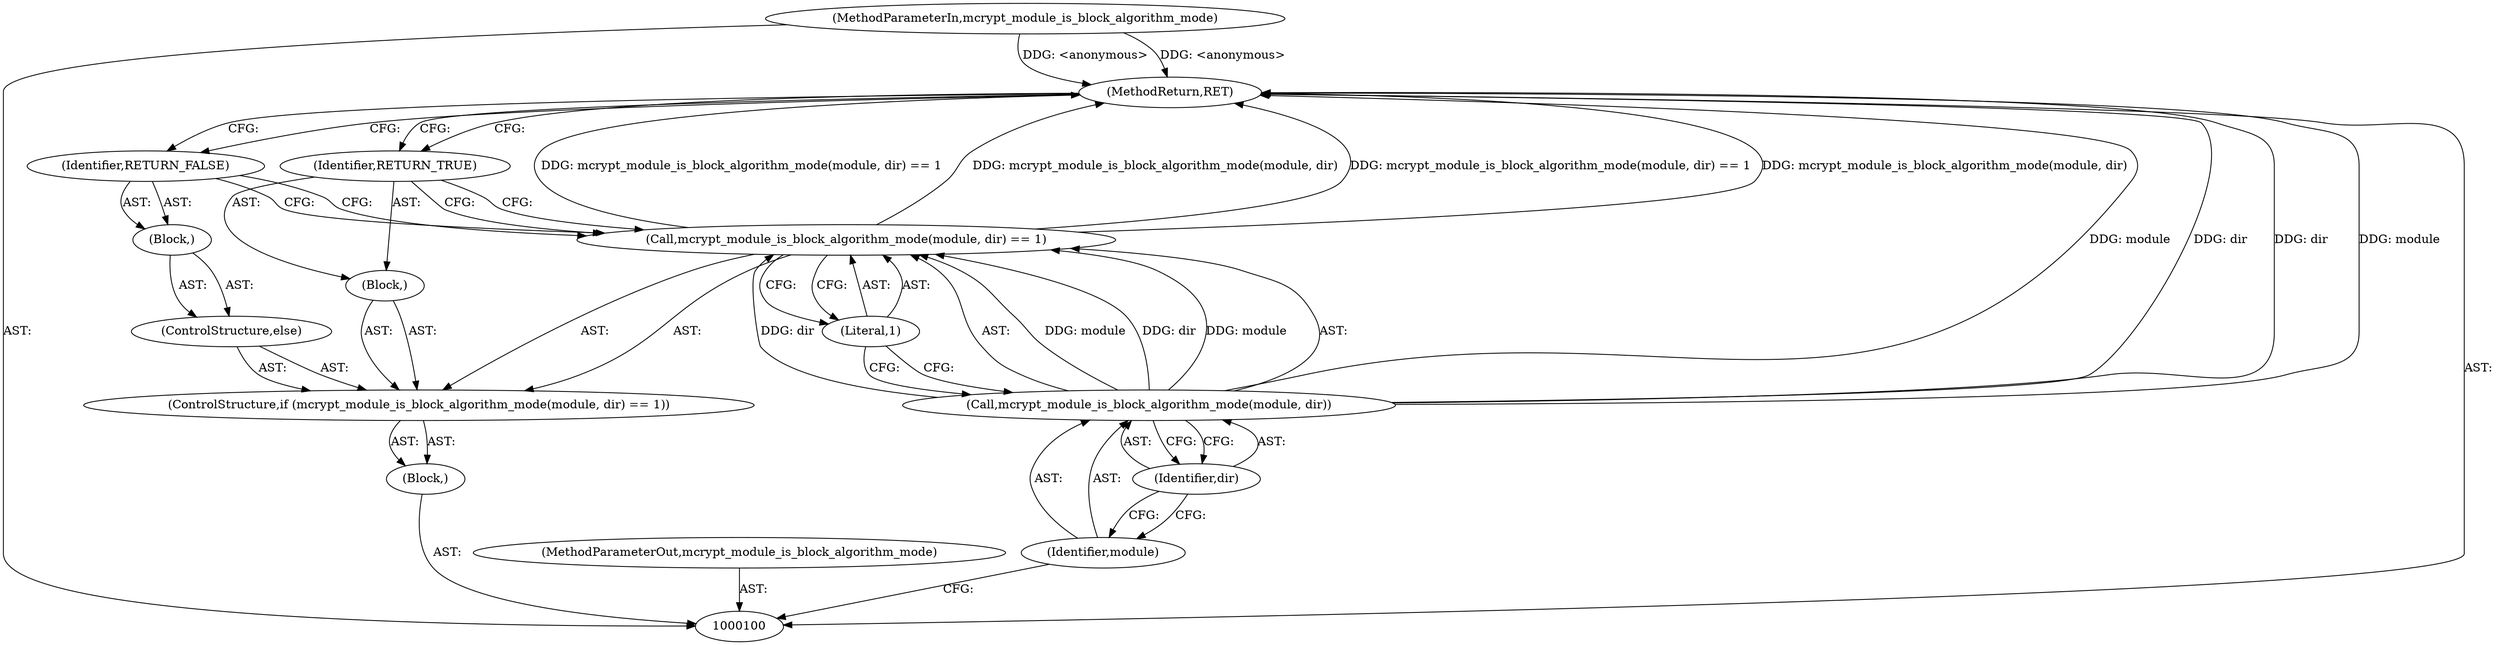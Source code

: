 digraph "0_php-src_6c5211a0cef0cc2854eaa387e0eb036e012904d0?w=1_6" {
"1000114" [label="(MethodReturn,RET)"];
"1000101" [label="(MethodParameterIn,mcrypt_module_is_block_algorithm_mode)"];
"1000130" [label="(MethodParameterOut,mcrypt_module_is_block_algorithm_mode)"];
"1000102" [label="(Block,)"];
"1000103" [label="(ControlStructure,if (mcrypt_module_is_block_algorithm_mode(module, dir) == 1))"];
"1000106" [label="(Identifier,module)"];
"1000107" [label="(Identifier,dir)"];
"1000104" [label="(Call,mcrypt_module_is_block_algorithm_mode(module, dir) == 1)"];
"1000105" [label="(Call,mcrypt_module_is_block_algorithm_mode(module, dir))"];
"1000108" [label="(Literal,1)"];
"1000109" [label="(Block,)"];
"1000110" [label="(Identifier,RETURN_TRUE)"];
"1000111" [label="(ControlStructure,else)"];
"1000112" [label="(Block,)"];
"1000113" [label="(Identifier,RETURN_FALSE)"];
"1000114" -> "1000100"  [label="AST: "];
"1000114" -> "1000110"  [label="CFG: "];
"1000114" -> "1000113"  [label="CFG: "];
"1000105" -> "1000114"  [label="DDG: dir"];
"1000105" -> "1000114"  [label="DDG: module"];
"1000104" -> "1000114"  [label="DDG: mcrypt_module_is_block_algorithm_mode(module, dir) == 1"];
"1000104" -> "1000114"  [label="DDG: mcrypt_module_is_block_algorithm_mode(module, dir)"];
"1000101" -> "1000114"  [label="DDG: <anonymous>"];
"1000101" -> "1000100"  [label="AST: "];
"1000101" -> "1000114"  [label="DDG: <anonymous>"];
"1000130" -> "1000100"  [label="AST: "];
"1000102" -> "1000100"  [label="AST: "];
"1000103" -> "1000102"  [label="AST: "];
"1000103" -> "1000102"  [label="AST: "];
"1000104" -> "1000103"  [label="AST: "];
"1000109" -> "1000103"  [label="AST: "];
"1000111" -> "1000103"  [label="AST: "];
"1000106" -> "1000105"  [label="AST: "];
"1000106" -> "1000100"  [label="CFG: "];
"1000107" -> "1000106"  [label="CFG: "];
"1000107" -> "1000105"  [label="AST: "];
"1000107" -> "1000106"  [label="CFG: "];
"1000105" -> "1000107"  [label="CFG: "];
"1000104" -> "1000103"  [label="AST: "];
"1000104" -> "1000108"  [label="CFG: "];
"1000105" -> "1000104"  [label="AST: "];
"1000108" -> "1000104"  [label="AST: "];
"1000110" -> "1000104"  [label="CFG: "];
"1000113" -> "1000104"  [label="CFG: "];
"1000104" -> "1000114"  [label="DDG: mcrypt_module_is_block_algorithm_mode(module, dir) == 1"];
"1000104" -> "1000114"  [label="DDG: mcrypt_module_is_block_algorithm_mode(module, dir)"];
"1000105" -> "1000104"  [label="DDG: module"];
"1000105" -> "1000104"  [label="DDG: dir"];
"1000105" -> "1000104"  [label="AST: "];
"1000105" -> "1000107"  [label="CFG: "];
"1000106" -> "1000105"  [label="AST: "];
"1000107" -> "1000105"  [label="AST: "];
"1000108" -> "1000105"  [label="CFG: "];
"1000105" -> "1000114"  [label="DDG: dir"];
"1000105" -> "1000114"  [label="DDG: module"];
"1000105" -> "1000104"  [label="DDG: module"];
"1000105" -> "1000104"  [label="DDG: dir"];
"1000108" -> "1000104"  [label="AST: "];
"1000108" -> "1000105"  [label="CFG: "];
"1000104" -> "1000108"  [label="CFG: "];
"1000109" -> "1000103"  [label="AST: "];
"1000110" -> "1000109"  [label="AST: "];
"1000110" -> "1000109"  [label="AST: "];
"1000110" -> "1000104"  [label="CFG: "];
"1000114" -> "1000110"  [label="CFG: "];
"1000111" -> "1000103"  [label="AST: "];
"1000112" -> "1000111"  [label="AST: "];
"1000112" -> "1000111"  [label="AST: "];
"1000113" -> "1000112"  [label="AST: "];
"1000113" -> "1000112"  [label="AST: "];
"1000113" -> "1000104"  [label="CFG: "];
"1000114" -> "1000113"  [label="CFG: "];
}
